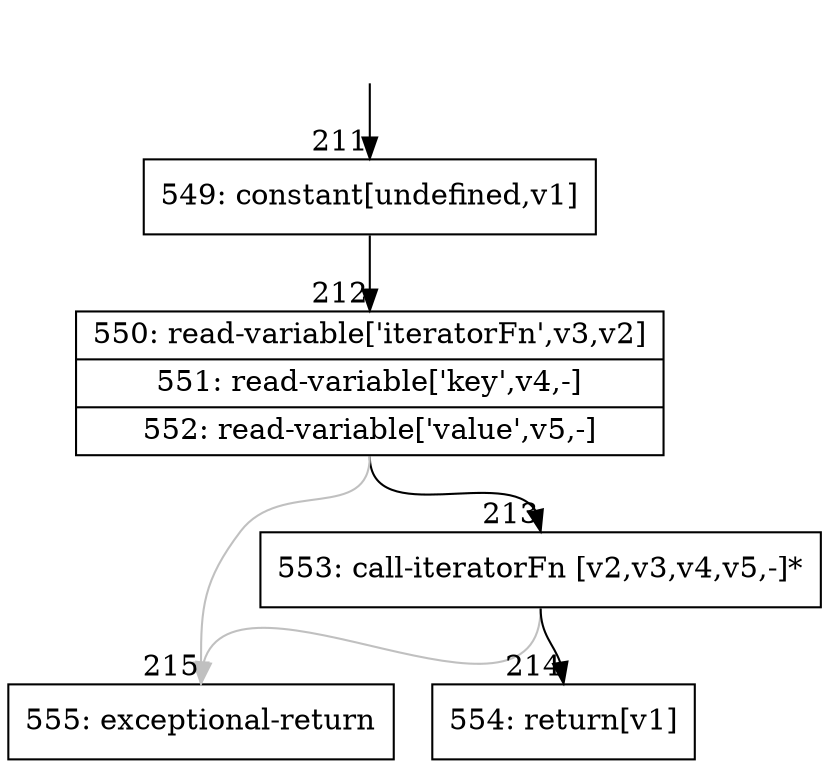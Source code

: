digraph {
rankdir="TD"
BB_entry15[shape=none,label=""];
BB_entry15 -> BB211 [tailport=s, headport=n, headlabel="    211"]
BB211 [shape=record label="{549: constant[undefined,v1]}" ] 
BB211 -> BB212 [tailport=s, headport=n, headlabel="      212"]
BB212 [shape=record label="{550: read-variable['iteratorFn',v3,v2]|551: read-variable['key',v4,-]|552: read-variable['value',v5,-]}" ] 
BB212 -> BB213 [tailport=s, headport=n, headlabel="      213"]
BB212 -> BB215 [tailport=s, headport=n, color=gray, headlabel="      215"]
BB213 [shape=record label="{553: call-iteratorFn [v2,v3,v4,v5,-]*}" ] 
BB213 -> BB214 [tailport=s, headport=n, headlabel="      214"]
BB213 -> BB215 [tailport=s, headport=n, color=gray]
BB214 [shape=record label="{554: return[v1]}" ] 
BB215 [shape=record label="{555: exceptional-return}" ] 
//#$~ 380
}
